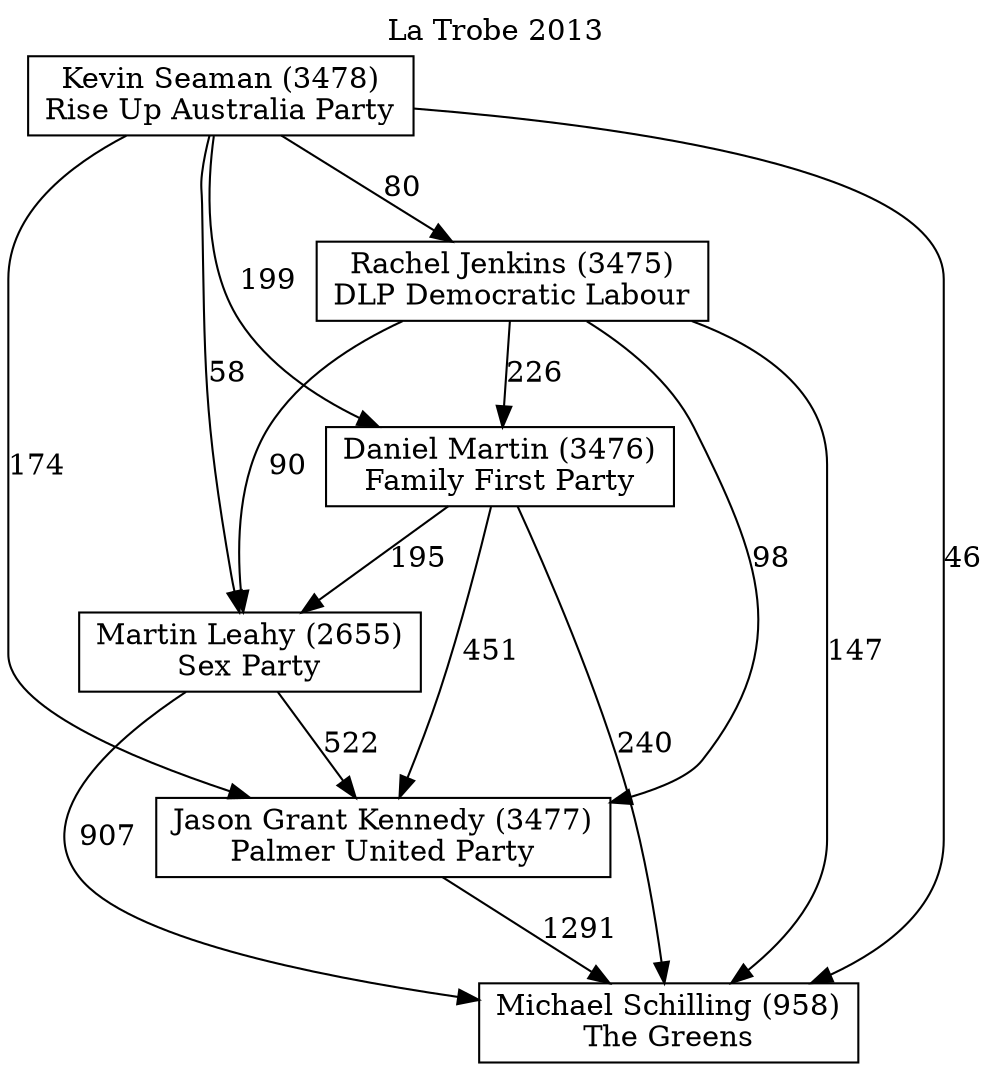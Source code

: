 // House preference flow
digraph "Michael Schilling (958)_La Trobe_2013" {
	graph [label="La Trobe 2013" labelloc=t mclimit=10]
	node [shape=box]
	"Daniel Martin (3476)" [label="Daniel Martin (3476)
Family First Party"]
	"Jason Grant Kennedy (3477)" [label="Jason Grant Kennedy (3477)
Palmer United Party"]
	"Kevin Seaman (3478)" [label="Kevin Seaman (3478)
Rise Up Australia Party"]
	"Martin Leahy (2655)" [label="Martin Leahy (2655)
Sex Party"]
	"Michael Schilling (958)" [label="Michael Schilling (958)
The Greens"]
	"Rachel Jenkins (3475)" [label="Rachel Jenkins (3475)
DLP Democratic Labour"]
	"Daniel Martin (3476)" -> "Jason Grant Kennedy (3477)" [label=451]
	"Daniel Martin (3476)" -> "Martin Leahy (2655)" [label=195]
	"Daniel Martin (3476)" -> "Michael Schilling (958)" [label=240]
	"Jason Grant Kennedy (3477)" -> "Michael Schilling (958)" [label=1291]
	"Kevin Seaman (3478)" -> "Daniel Martin (3476)" [label=199]
	"Kevin Seaman (3478)" -> "Jason Grant Kennedy (3477)" [label=174]
	"Kevin Seaman (3478)" -> "Martin Leahy (2655)" [label=58]
	"Kevin Seaman (3478)" -> "Michael Schilling (958)" [label=46]
	"Kevin Seaman (3478)" -> "Rachel Jenkins (3475)" [label=80]
	"Martin Leahy (2655)" -> "Jason Grant Kennedy (3477)" [label=522]
	"Martin Leahy (2655)" -> "Michael Schilling (958)" [label=907]
	"Rachel Jenkins (3475)" -> "Daniel Martin (3476)" [label=226]
	"Rachel Jenkins (3475)" -> "Jason Grant Kennedy (3477)" [label=98]
	"Rachel Jenkins (3475)" -> "Martin Leahy (2655)" [label=90]
	"Rachel Jenkins (3475)" -> "Michael Schilling (958)" [label=147]
}
